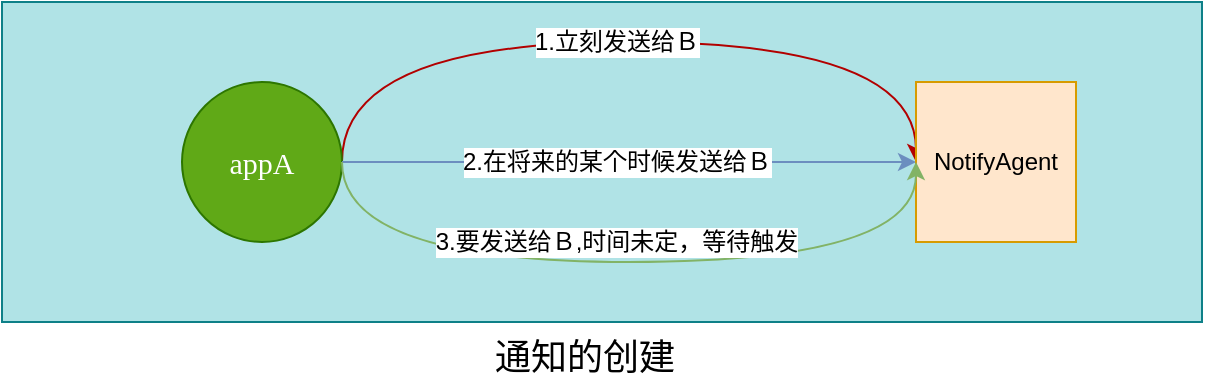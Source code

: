 <mxfile version="12.4.8" type="github">
  <diagram id="wpUHIhpQEB0SY6643-ao" name="Page-1">
    <mxGraphModel dx="1422" dy="802" grid="1" gridSize="10" guides="1" tooltips="1" connect="1" arrows="1" fold="1" page="1" pageScale="1" pageWidth="827" pageHeight="1169" math="0" shadow="0">
      <root>
        <mxCell id="0"/>
        <mxCell id="1" parent="0"/>
        <mxCell id="crV2h4AbfbPqcwOCRPLc-1" value="" style="rounded=0;whiteSpace=wrap;html=1;fontFamily=Lucida Console;fontSize=15;fillColor=#b0e3e6;strokeColor=#0e8088;align=center;" parent="1" vertex="1">
          <mxGeometry x="113" y="210" width="600" height="160" as="geometry"/>
        </mxCell>
        <mxCell id="azvohXoImWlfaY37DYU1-3" style="edgeStyle=orthogonalEdgeStyle;curved=1;rounded=0;orthogonalLoop=1;jettySize=auto;html=1;exitX=1;exitY=0.5;exitDx=0;exitDy=0;entryX=0;entryY=0.5;entryDx=0;entryDy=0;fillColor=#e51400;strokeColor=#B20000;" parent="1" source="crV2h4AbfbPqcwOCRPLc-2" target="azvohXoImWlfaY37DYU1-1" edge="1">
          <mxGeometry relative="1" as="geometry">
            <Array as="points">
              <mxPoint x="283" y="230"/>
              <mxPoint x="570" y="230"/>
            </Array>
          </mxGeometry>
        </mxCell>
        <mxCell id="azvohXoImWlfaY37DYU1-17" value="1.立刻发送给Ｂ" style="text;html=1;align=center;verticalAlign=middle;resizable=0;points=[];labelBackgroundColor=#ffffff;" parent="azvohXoImWlfaY37DYU1-3" vertex="1" connectable="0">
          <mxGeometry x="-0.376" y="-3" relative="1" as="geometry">
            <mxPoint x="70" y="-3" as="offset"/>
          </mxGeometry>
        </mxCell>
        <mxCell id="crV2h4AbfbPqcwOCRPLc-2" value="appA" style="ellipse;whiteSpace=wrap;html=1;aspect=fixed;fontFamily=Lucida Console;fontSize=15;fillColor=#60a917;strokeColor=#2D7600;fontColor=#ffffff;" parent="1" vertex="1">
          <mxGeometry x="203" y="250" width="80" height="80" as="geometry"/>
        </mxCell>
        <mxCell id="crV2h4AbfbPqcwOCRPLc-4" value="" style="endArrow=classic;html=1;fontFamily=Lucida Console;fontSize=15;exitX=1;exitY=0.5;exitDx=0;exitDy=0;fillColor=#dae8fc;strokeColor=#6c8ebf;entryX=0;entryY=0.5;entryDx=0;entryDy=0;entryPerimeter=0;edgeStyle=orthogonalEdgeStyle;curved=1;gradientColor=#7ea6e0;" parent="1" source="crV2h4AbfbPqcwOCRPLc-2" target="azvohXoImWlfaY37DYU1-1" edge="1">
          <mxGeometry width="50" height="50" relative="1" as="geometry">
            <mxPoint x="153" y="440" as="sourcePoint"/>
            <mxPoint x="563" y="290" as="targetPoint"/>
          </mxGeometry>
        </mxCell>
        <mxCell id="azvohXoImWlfaY37DYU1-18" value="2.在将来的某个时候发送给Ｂ" style="text;html=1;align=center;verticalAlign=middle;resizable=0;points=[];labelBackgroundColor=#ffffff;" parent="crV2h4AbfbPqcwOCRPLc-4" vertex="1" connectable="0">
          <mxGeometry x="-0.589" relative="1" as="geometry">
            <mxPoint x="78" as="offset"/>
          </mxGeometry>
        </mxCell>
        <mxCell id="crV2h4AbfbPqcwOCRPLc-5" value="" style="edgeStyle=elbowEdgeStyle;elbow=horizontal;endArrow=classic;html=1;fontFamily=Lucida Console;fontSize=15;exitX=0;exitY=0.5;exitDx=0;exitDy=0;" parent="1" source="crV2h4AbfbPqcwOCRPLc-2" target="crV2h4AbfbPqcwOCRPLc-1" edge="1">
          <mxGeometry width="50" height="50" relative="1" as="geometry">
            <mxPoint x="193" y="300" as="sourcePoint"/>
            <mxPoint x="203" y="390" as="targetPoint"/>
            <Array as="points">
              <mxPoint x="163" y="330"/>
              <mxPoint x="173" y="340"/>
              <mxPoint x="183" y="290"/>
            </Array>
          </mxGeometry>
        </mxCell>
        <mxCell id="azvohXoImWlfaY37DYU1-1" value="NotifyAgent" style="whiteSpace=wrap;html=1;aspect=fixed;fillColor=#ffe6cc;strokeColor=#d79b00;" parent="1" vertex="1">
          <mxGeometry x="570" y="250" width="80" height="80" as="geometry"/>
        </mxCell>
        <mxCell id="azvohXoImWlfaY37DYU1-16" style="edgeStyle=orthogonalEdgeStyle;curved=1;rounded=0;orthogonalLoop=1;jettySize=auto;html=1;exitX=1;exitY=0.5;exitDx=0;exitDy=0;entryX=0;entryY=0.5;entryDx=0;entryDy=0;gradientColor=#97d077;fillColor=#d5e8d4;strokeColor=#82b366;" parent="1" edge="1">
          <mxGeometry relative="1" as="geometry">
            <mxPoint x="283" y="290" as="sourcePoint"/>
            <mxPoint x="570" y="290" as="targetPoint"/>
            <Array as="points">
              <mxPoint x="283" y="340"/>
              <mxPoint x="570" y="340"/>
            </Array>
          </mxGeometry>
        </mxCell>
        <mxCell id="azvohXoImWlfaY37DYU1-19" value="3.要发送给Ｂ,时间未定，等待触发" style="text;html=1;align=center;verticalAlign=middle;resizable=0;points=[];labelBackgroundColor=#ffffff;" parent="azvohXoImWlfaY37DYU1-16" vertex="1" connectable="0">
          <mxGeometry x="-0.493" y="12" relative="1" as="geometry">
            <mxPoint x="89" y="2" as="offset"/>
          </mxGeometry>
        </mxCell>
        <mxCell id="azvohXoImWlfaY37DYU1-20" value="通知的创建&lt;br style=&quot;font-size: 18px;&quot;&gt;" style="text;html=1;align=center;verticalAlign=middle;resizable=0;points=[];autosize=1;fontSize=18;" parent="1" vertex="1">
          <mxGeometry x="349" y="373" width="110" height="30" as="geometry"/>
        </mxCell>
      </root>
    </mxGraphModel>
  </diagram>
</mxfile>
